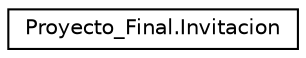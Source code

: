 digraph "Graphical Class Hierarchy"
{
 // INTERACTIVE_SVG=YES
 // LATEX_PDF_SIZE
  edge [fontname="Helvetica",fontsize="10",labelfontname="Helvetica",labelfontsize="10"];
  node [fontname="Helvetica",fontsize="10",shape=record];
  rankdir="LR";
  Node0 [label="Proyecto_Final.Invitacion",height=0.2,width=0.4,color="black", fillcolor="white", style="filled",URL="$classProyecto__Final_1_1Invitacion.html",tooltip="Esta clase representa una invitacion."];
}
